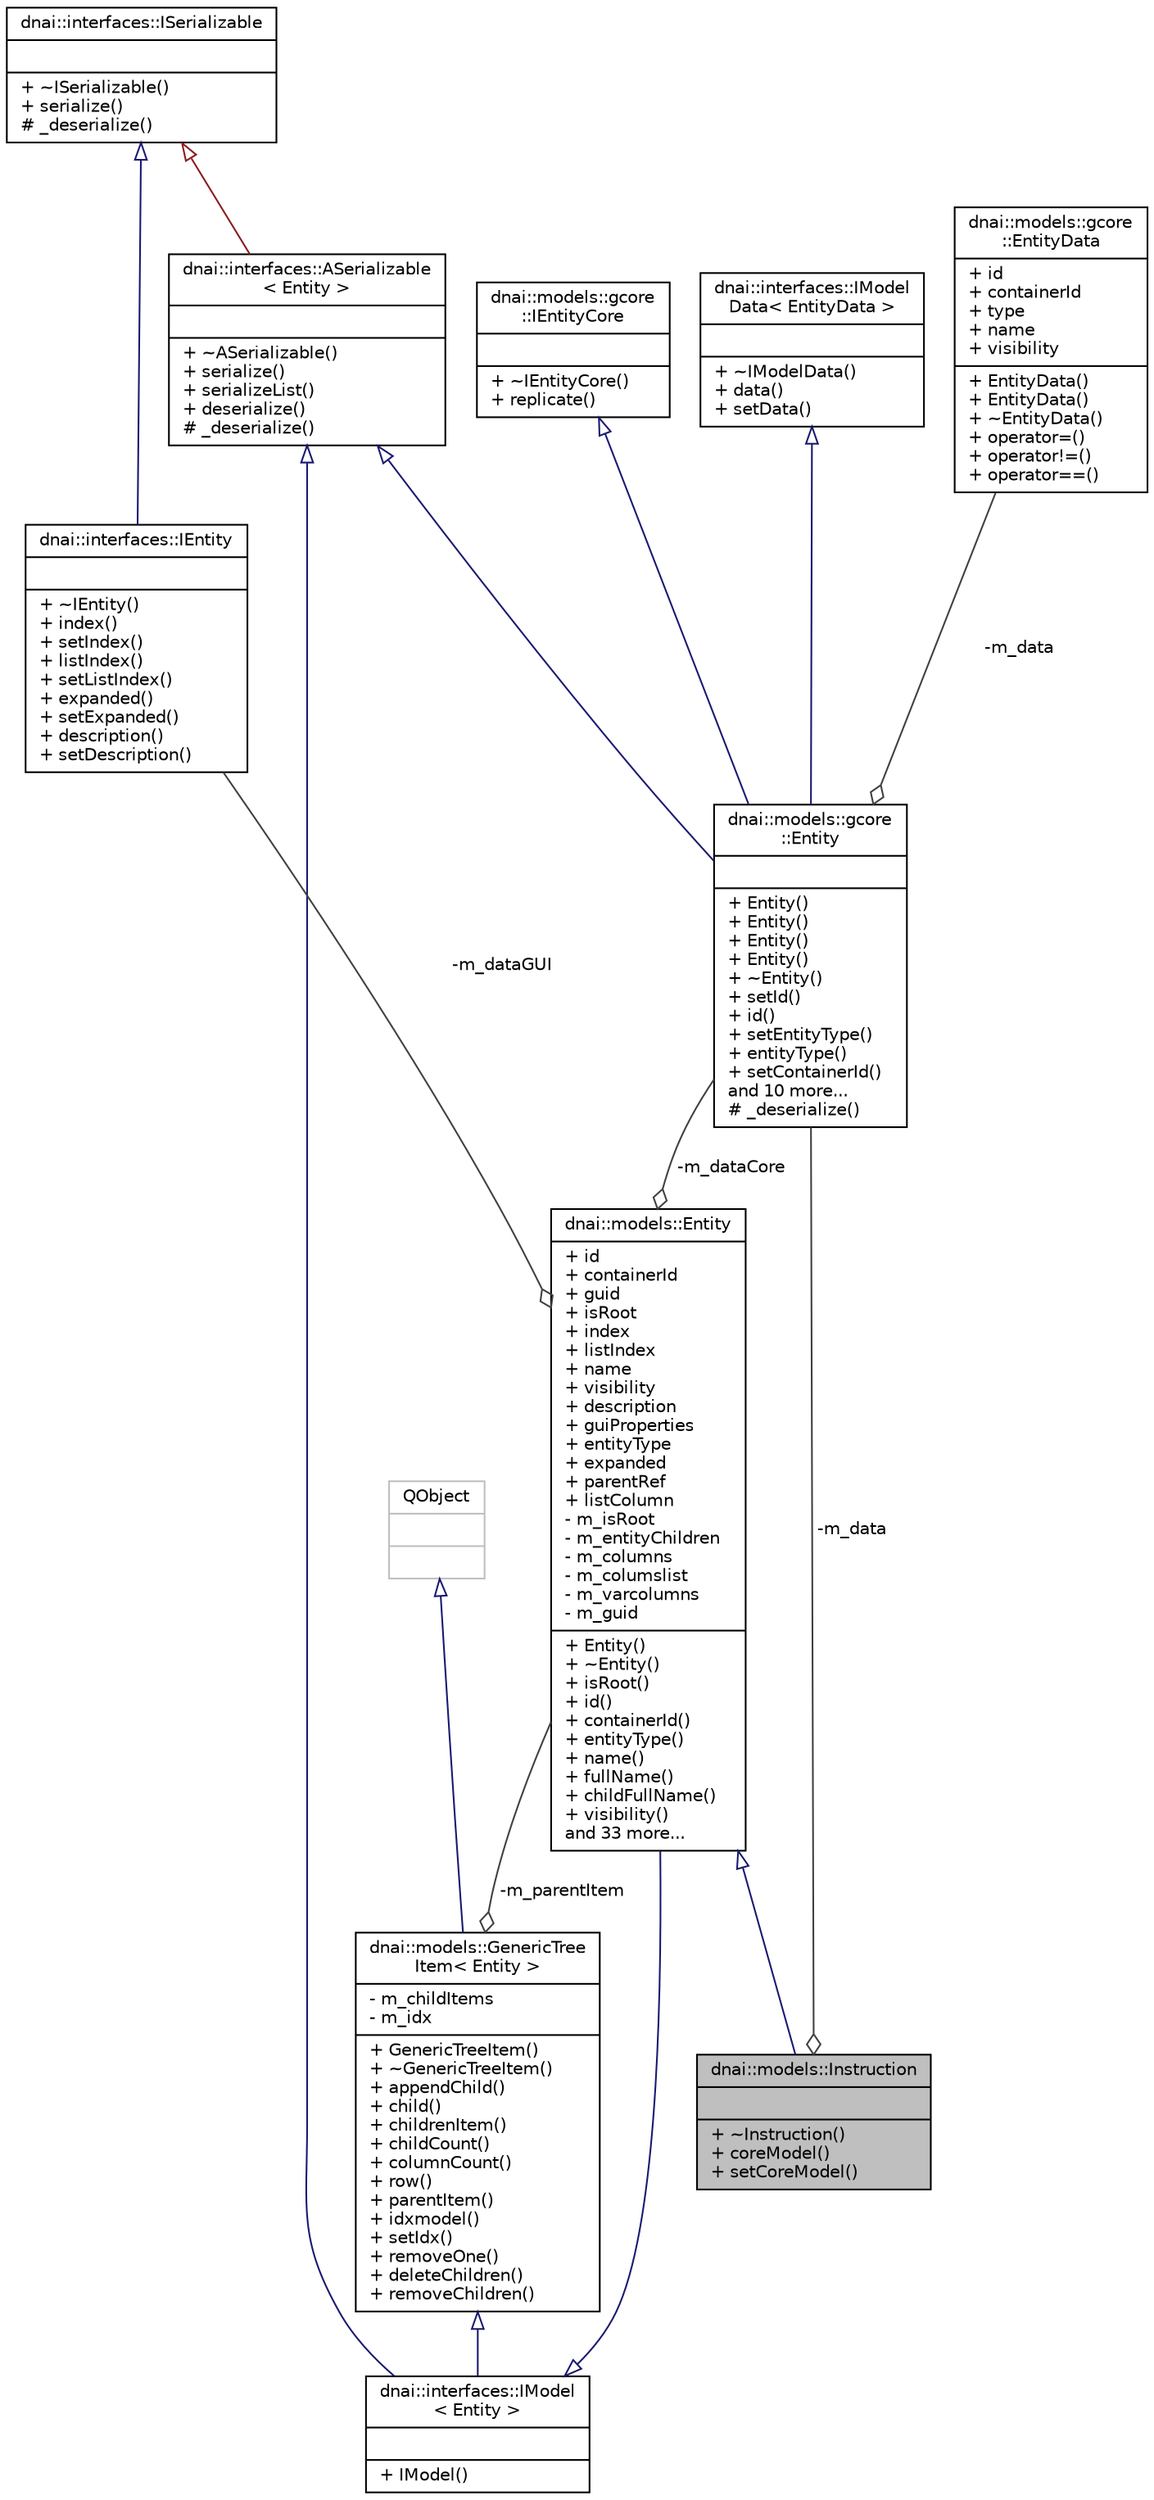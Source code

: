 digraph "dnai::models::Instruction"
{
  edge [fontname="Helvetica",fontsize="10",labelfontname="Helvetica",labelfontsize="10"];
  node [fontname="Helvetica",fontsize="10",shape=record];
  Node1 [label="{dnai::models::Instruction\n||+ ~Instruction()\l+ coreModel()\l+ setCoreModel()\l}",height=0.2,width=0.4,color="black", fillcolor="grey75", style="filled", fontcolor="black"];
  Node2 -> Node1 [dir="back",color="midnightblue",fontsize="10",style="solid",arrowtail="onormal",fontname="Helvetica"];
  Node2 [label="{dnai::models::Entity\n|+ id\l+ containerId\l+ guid\l+ isRoot\l+ index\l+ listIndex\l+ name\l+ visibility\l+ description\l+ guiProperties\l+ entityType\l+ expanded\l+ parentRef\l+ listColumn\l- m_isRoot\l- m_entityChildren\l- m_columns\l- m_columslist\l- m_varcolumns\l- m_guid\l|+ Entity()\l+ ~Entity()\l+ isRoot()\l+ id()\l+ containerId()\l+ entityType()\l+ name()\l+ fullName()\l+ childFullName()\l+ visibility()\land 33 more...\l}",height=0.2,width=0.4,color="black", fillcolor="white", style="filled",URL="$classdnai_1_1models_1_1_entity.html"];
  Node3 -> Node2 [dir="back",color="midnightblue",fontsize="10",style="solid",arrowtail="onormal",fontname="Helvetica"];
  Node3 [label="{dnai::interfaces::IModel\l\< Entity \>\n||+ IModel()\l}",height=0.2,width=0.4,color="black", fillcolor="white", style="filled",URL="$classdnai_1_1interfaces_1_1_i_model.html"];
  Node4 -> Node3 [dir="back",color="midnightblue",fontsize="10",style="solid",arrowtail="onormal",fontname="Helvetica"];
  Node4 [label="{dnai::models::GenericTree\lItem\< Entity \>\n|- m_childItems\l- m_idx\l|+ GenericTreeItem()\l+ ~GenericTreeItem()\l+ appendChild()\l+ child()\l+ childrenItem()\l+ childCount()\l+ columnCount()\l+ row()\l+ parentItem()\l+ idxmodel()\l+ setIdx()\l+ removeOne()\l+ deleteChildren()\l+ removeChildren()\l}",height=0.2,width=0.4,color="black", fillcolor="white", style="filled",URL="$classdnai_1_1models_1_1_generic_tree_item.html"];
  Node5 -> Node4 [dir="back",color="midnightblue",fontsize="10",style="solid",arrowtail="onormal",fontname="Helvetica"];
  Node5 [label="{QObject\n||}",height=0.2,width=0.4,color="grey75", fillcolor="white", style="filled"];
  Node2 -> Node4 [color="grey25",fontsize="10",style="solid",label=" -m_parentItem" ,arrowhead="odiamond",fontname="Helvetica"];
  Node6 -> Node3 [dir="back",color="midnightblue",fontsize="10",style="solid",arrowtail="onormal",fontname="Helvetica"];
  Node6 [label="{dnai::interfaces::ASerializable\l\< Entity \>\n||+ ~ASerializable()\l+ serialize()\l+ serializeList()\l+ deserialize()\l# _deserialize()\l}",height=0.2,width=0.4,color="black", fillcolor="white", style="filled",URL="$classdnai_1_1interfaces_1_1_a_serializable.html"];
  Node7 -> Node6 [dir="back",color="firebrick4",fontsize="10",style="solid",arrowtail="onormal",fontname="Helvetica"];
  Node7 [label="{dnai::interfaces::ISerializable\n||+ ~ISerializable()\l+ serialize()\l# _deserialize()\l}",height=0.2,width=0.4,color="black", fillcolor="white", style="filled",URL="$classdnai_1_1interfaces_1_1_i_serializable.html",tooltip="Allow inherited class to serialize and deserialize itself. "];
  Node8 -> Node2 [color="grey25",fontsize="10",style="solid",label=" -m_dataGUI" ,arrowhead="odiamond",fontname="Helvetica"];
  Node8 [label="{dnai::interfaces::IEntity\n||+ ~IEntity()\l+ index()\l+ setIndex()\l+ listIndex()\l+ setListIndex()\l+ expanded()\l+ setExpanded()\l+ description()\l+ setDescription()\l}",height=0.2,width=0.4,color="black", fillcolor="white", style="filled",URL="$classdnai_1_1interfaces_1_1_i_entity.html"];
  Node7 -> Node8 [dir="back",color="midnightblue",fontsize="10",style="solid",arrowtail="onormal",fontname="Helvetica"];
  Node9 -> Node2 [color="grey25",fontsize="10",style="solid",label=" -m_dataCore" ,arrowhead="odiamond",fontname="Helvetica"];
  Node9 [label="{dnai::models::gcore\l::Entity\n||+ Entity()\l+ Entity()\l+ Entity()\l+ Entity()\l+ ~Entity()\l+ setId()\l+ id()\l+ setEntityType()\l+ entityType()\l+ setContainerId()\land 10 more...\l# _deserialize()\l}",height=0.2,width=0.4,color="black", fillcolor="white", style="filled",URL="$classdnai_1_1models_1_1gcore_1_1_entity.html"];
  Node10 -> Node9 [dir="back",color="midnightblue",fontsize="10",style="solid",arrowtail="onormal",fontname="Helvetica"];
  Node10 [label="{dnai::models::gcore\l::IEntityCore\n||+ ~IEntityCore()\l+ replicate()\l}",height=0.2,width=0.4,color="black", fillcolor="white", style="filled",URL="$classdnai_1_1models_1_1gcore_1_1_i_entity_core.html"];
  Node11 -> Node9 [dir="back",color="midnightblue",fontsize="10",style="solid",arrowtail="onormal",fontname="Helvetica"];
  Node11 [label="{dnai::interfaces::IModel\lData\< EntityData \>\n||+ ~IModelData()\l+ data()\l+ setData()\l}",height=0.2,width=0.4,color="black", fillcolor="white", style="filled",URL="$classdnai_1_1interfaces_1_1_i_model_data.html"];
  Node6 -> Node9 [dir="back",color="midnightblue",fontsize="10",style="solid",arrowtail="onormal",fontname="Helvetica"];
  Node12 -> Node9 [color="grey25",fontsize="10",style="solid",label=" -m_data" ,arrowhead="odiamond",fontname="Helvetica"];
  Node12 [label="{dnai::models::gcore\l::EntityData\n|+ id\l+ containerId\l+ type\l+ name\l+ visibility\l|+ EntityData()\l+ EntityData()\l+ ~EntityData()\l+ operator=()\l+ operator!=()\l+ operator==()\l}",height=0.2,width=0.4,color="black", fillcolor="white", style="filled",URL="$structdnai_1_1models_1_1gcore_1_1_entity_data.html"];
  Node9 -> Node1 [color="grey25",fontsize="10",style="solid",label=" -m_data" ,arrowhead="odiamond",fontname="Helvetica"];
}

